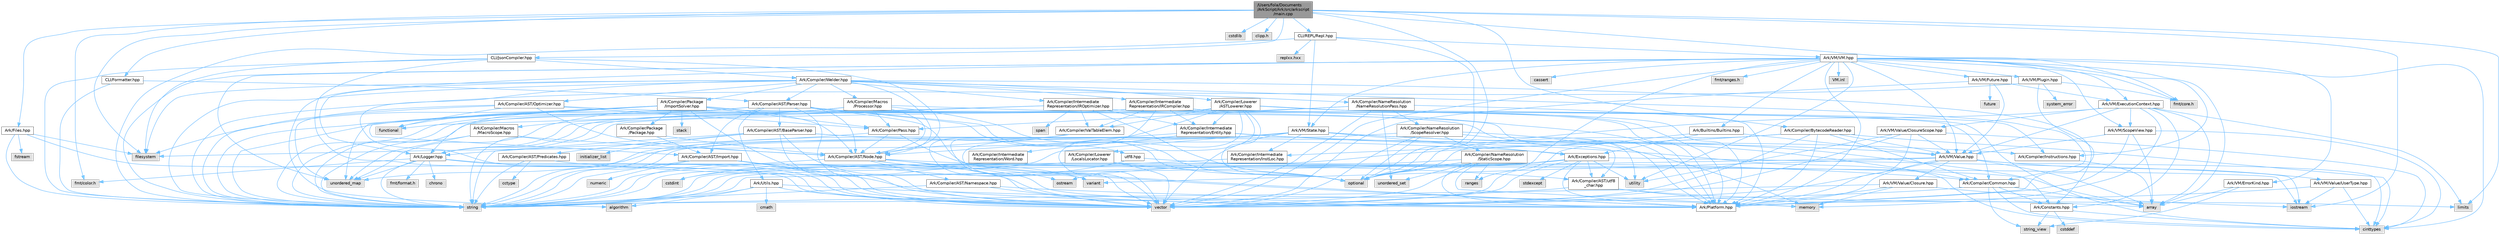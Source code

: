 digraph "/Users/fola/Documents/ArkScript/Ark/src/arkscript/main.cpp"
{
 // INTERACTIVE_SVG=YES
 // LATEX_PDF_SIZE
  bgcolor="transparent";
  edge [fontname=Helvetica,fontsize=10,labelfontname=Helvetica,labelfontsize=10];
  node [fontname=Helvetica,fontsize=10,shape=box,height=0.2,width=0.4];
  Node1 [id="Node000001",label="/Users/fola/Documents\l/ArkScript/Ark/src/arkscript\l/main.cpp",height=0.2,width=0.4,color="gray40", fillcolor="grey60", style="filled", fontcolor="black",tooltip=" "];
  Node1 -> Node2 [id="edge1_Node000001_Node000002",color="steelblue1",style="solid",tooltip=" "];
  Node2 [id="Node000002",label="iostream",height=0.2,width=0.4,color="grey60", fillcolor="#E0E0E0", style="filled",tooltip=" "];
  Node1 -> Node3 [id="edge2_Node000001_Node000003",color="steelblue1",style="solid",tooltip=" "];
  Node3 [id="Node000003",label="optional",height=0.2,width=0.4,color="grey60", fillcolor="#E0E0E0", style="filled",tooltip=" "];
  Node1 -> Node4 [id="edge3_Node000001_Node000004",color="steelblue1",style="solid",tooltip=" "];
  Node4 [id="Node000004",label="filesystem",height=0.2,width=0.4,color="grey60", fillcolor="#E0E0E0", style="filled",tooltip=" "];
  Node1 -> Node5 [id="edge4_Node000001_Node000005",color="steelblue1",style="solid",tooltip=" "];
  Node5 [id="Node000005",label="limits",height=0.2,width=0.4,color="grey60", fillcolor="#E0E0E0", style="filled",tooltip=" "];
  Node1 -> Node6 [id="edge5_Node000001_Node000006",color="steelblue1",style="solid",tooltip=" "];
  Node6 [id="Node000006",label="cstdlib",height=0.2,width=0.4,color="grey60", fillcolor="#E0E0E0", style="filled",tooltip=" "];
  Node1 -> Node7 [id="edge6_Node000001_Node000007",color="steelblue1",style="solid",tooltip=" "];
  Node7 [id="Node000007",label="clipp.h",height=0.2,width=0.4,color="grey60", fillcolor="#E0E0E0", style="filled",tooltip=" "];
  Node1 -> Node8 [id="edge7_Node000001_Node000008",color="steelblue1",style="solid",tooltip=" "];
  Node8 [id="Node000008",label="fmt/core.h",height=0.2,width=0.4,color="grey60", fillcolor="#E0E0E0", style="filled",tooltip=" "];
  Node1 -> Node9 [id="edge8_Node000001_Node000009",color="steelblue1",style="solid",tooltip=" "];
  Node9 [id="Node000009",label="fmt/color.h",height=0.2,width=0.4,color="grey60", fillcolor="#E0E0E0", style="filled",tooltip=" "];
  Node1 -> Node10 [id="edge9_Node000001_Node000010",color="steelblue1",style="solid",tooltip=" "];
  Node10 [id="Node000010",label="Ark/Files.hpp",height=0.2,width=0.4,color="grey40", fillcolor="white", style="filled",URL="$d4/dc0/Files_8hpp.html",tooltip="Lots of utilities about the filesystem."];
  Node10 -> Node11 [id="edge10_Node000010_Node000011",color="steelblue1",style="solid",tooltip=" "];
  Node11 [id="Node000011",label="string",height=0.2,width=0.4,color="grey60", fillcolor="#E0E0E0", style="filled",tooltip=" "];
  Node10 -> Node12 [id="edge11_Node000010_Node000012",color="steelblue1",style="solid",tooltip=" "];
  Node12 [id="Node000012",label="vector",height=0.2,width=0.4,color="grey60", fillcolor="#E0E0E0", style="filled",tooltip=" "];
  Node10 -> Node13 [id="edge12_Node000010_Node000013",color="steelblue1",style="solid",tooltip=" "];
  Node13 [id="Node000013",label="fstream",height=0.2,width=0.4,color="grey60", fillcolor="#E0E0E0", style="filled",tooltip=" "];
  Node10 -> Node4 [id="edge13_Node000010_Node000004",color="steelblue1",style="solid",tooltip=" "];
  Node1 -> Node14 [id="edge14_Node000001_Node000014",color="steelblue1",style="solid",tooltip=" "];
  Node14 [id="Node000014",label="Ark/Compiler/BytecodeReader.hpp",height=0.2,width=0.4,color="grey40", fillcolor="white", style="filled",URL="$d1/d84/BytecodeReader_8hpp.html",tooltip="A bytecode disassembler for ArkScript."];
  Node14 -> Node12 [id="edge15_Node000014_Node000012",color="steelblue1",style="solid",tooltip=" "];
  Node14 -> Node11 [id="edge16_Node000014_Node000011",color="steelblue1",style="solid",tooltip=" "];
  Node14 -> Node15 [id="edge17_Node000014_Node000015",color="steelblue1",style="solid",tooltip=" "];
  Node15 [id="Node000015",label="cinttypes",height=0.2,width=0.4,color="grey60", fillcolor="#E0E0E0", style="filled",tooltip=" "];
  Node14 -> Node3 [id="edge18_Node000014_Node000003",color="steelblue1",style="solid",tooltip=" "];
  Node14 -> Node16 [id="edge19_Node000014_Node000016",color="steelblue1",style="solid",tooltip=" "];
  Node16 [id="Node000016",label="Ark/Platform.hpp",height=0.2,width=0.4,color="grey40", fillcolor="white", style="filled",URL="$d5/d40/Platform_8hpp.html",tooltip="ArkScript configuration macros."];
  Node14 -> Node17 [id="edge20_Node000014_Node000017",color="steelblue1",style="solid",tooltip=" "];
  Node17 [id="Node000017",label="Ark/Compiler/Common.hpp",height=0.2,width=0.4,color="grey40", fillcolor="white", style="filled",URL="$d8/ddd/Common_8hpp.html",tooltip="Common code for the compiler."];
  Node17 -> Node18 [id="edge21_Node000017_Node000018",color="steelblue1",style="solid",tooltip=" "];
  Node18 [id="Node000018",label="array",height=0.2,width=0.4,color="grey60", fillcolor="#E0E0E0", style="filled",tooltip=" "];
  Node17 -> Node19 [id="edge22_Node000017_Node000019",color="steelblue1",style="solid",tooltip=" "];
  Node19 [id="Node000019",label="string_view",height=0.2,width=0.4,color="grey60", fillcolor="#E0E0E0", style="filled",tooltip=" "];
  Node17 -> Node12 [id="edge23_Node000017_Node000012",color="steelblue1",style="solid",tooltip=" "];
  Node17 -> Node15 [id="edge24_Node000017_Node000015",color="steelblue1",style="solid",tooltip=" "];
  Node17 -> Node20 [id="edge25_Node000017_Node000020",color="steelblue1",style="solid",tooltip=" "];
  Node20 [id="Node000020",label="Ark/Constants.hpp",height=0.2,width=0.4,color="grey40", fillcolor="white", style="filled",URL="$d6/de9/Constants_8hpp.html",tooltip="Constants used by ArkScript."];
  Node20 -> Node19 [id="edge26_Node000020_Node000019",color="steelblue1",style="solid",tooltip=" "];
  Node20 -> Node15 [id="edge27_Node000020_Node000015",color="steelblue1",style="solid",tooltip=" "];
  Node20 -> Node21 [id="edge28_Node000020_Node000021",color="steelblue1",style="solid",tooltip=" "];
  Node21 [id="Node000021",label="cstddef",height=0.2,width=0.4,color="grey60", fillcolor="#E0E0E0", style="filled",tooltip=" "];
  Node14 -> Node22 [id="edge29_Node000014_Node000022",color="steelblue1",style="solid",tooltip=" "];
  Node22 [id="Node000022",label="Ark/VM/Value.hpp",height=0.2,width=0.4,color="grey40", fillcolor="white", style="filled",URL="$de/dfd/Value_8hpp.html",tooltip="Default value type handled by the virtual machine."];
  Node22 -> Node12 [id="edge30_Node000022_Node000012",color="steelblue1",style="solid",tooltip=" "];
  Node22 -> Node23 [id="edge31_Node000022_Node000023",color="steelblue1",style="solid",tooltip=" "];
  Node23 [id="Node000023",label="variant",height=0.2,width=0.4,color="grey60", fillcolor="#E0E0E0", style="filled",tooltip=" "];
  Node22 -> Node11 [id="edge32_Node000022_Node000011",color="steelblue1",style="solid",tooltip=" "];
  Node22 -> Node15 [id="edge33_Node000022_Node000015",color="steelblue1",style="solid",tooltip=" "];
  Node22 -> Node18 [id="edge34_Node000022_Node000018",color="steelblue1",style="solid",tooltip=" "];
  Node22 -> Node24 [id="edge35_Node000022_Node000024",color="steelblue1",style="solid",tooltip=" "];
  Node24 [id="Node000024",label="Ark/VM/Value/Closure.hpp",height=0.2,width=0.4,color="grey40", fillcolor="white", style="filled",URL="$dc/dd5/Closure_8hpp.html",tooltip="Subtype of the value type, handling closures."];
  Node24 -> Node25 [id="edge36_Node000024_Node000025",color="steelblue1",style="solid",tooltip=" "];
  Node25 [id="Node000025",label="memory",height=0.2,width=0.4,color="grey60", fillcolor="#E0E0E0", style="filled",tooltip=" "];
  Node24 -> Node2 [id="edge37_Node000024_Node000002",color="steelblue1",style="solid",tooltip=" "];
  Node24 -> Node11 [id="edge38_Node000024_Node000011",color="steelblue1",style="solid",tooltip=" "];
  Node24 -> Node16 [id="edge39_Node000024_Node000016",color="steelblue1",style="solid",tooltip=" "];
  Node22 -> Node26 [id="edge40_Node000022_Node000026",color="steelblue1",style="solid",tooltip=" "];
  Node26 [id="Node000026",label="Ark/VM/Value/UserType.hpp",height=0.2,width=0.4,color="grey40", fillcolor="white", style="filled",URL="$dc/d3d/UserType_8hpp.html",tooltip="Subtype of the value, capable of handling any C++ type."];
  Node26 -> Node2 [id="edge41_Node000026_Node000002",color="steelblue1",style="solid",tooltip=" "];
  Node26 -> Node15 [id="edge42_Node000026_Node000015",color="steelblue1",style="solid",tooltip=" "];
  Node26 -> Node16 [id="edge43_Node000026_Node000016",color="steelblue1",style="solid",tooltip=" "];
  Node22 -> Node16 [id="edge44_Node000022_Node000016",color="steelblue1",style="solid",tooltip=" "];
  Node14 -> Node27 [id="edge45_Node000014_Node000027",color="steelblue1",style="solid",tooltip=" "];
  Node27 [id="Node000027",label="Ark/Compiler/Intermediate\lRepresentation/InstLoc.hpp",height=0.2,width=0.4,color="grey40", fillcolor="white", style="filled",URL="$d5/d3a/InstLoc_8hpp.html",tooltip=" "];
  Node27 -> Node28 [id="edge46_Node000027_Node000028",color="steelblue1",style="solid",tooltip=" "];
  Node28 [id="Node000028",label="cstdint",height=0.2,width=0.4,color="grey60", fillcolor="#E0E0E0", style="filled",tooltip=" "];
  Node1 -> Node29 [id="edge47_Node000001_Node000029",color="steelblue1",style="solid",tooltip=" "];
  Node29 [id="Node000029",label="CLI/JsonCompiler.hpp",height=0.2,width=0.4,color="grey40", fillcolor="white", style="filled",URL="$dc/dfd/JsonCompiler_8hpp.html",tooltip=" "];
  Node29 -> Node12 [id="edge48_Node000029_Node000012",color="steelblue1",style="solid",tooltip=" "];
  Node29 -> Node11 [id="edge49_Node000029_Node000011",color="steelblue1",style="solid",tooltip=" "];
  Node29 -> Node4 [id="edge50_Node000029_Node000004",color="steelblue1",style="solid",tooltip=" "];
  Node29 -> Node30 [id="edge51_Node000029_Node000030",color="steelblue1",style="solid",tooltip=" "];
  Node30 [id="Node000030",label="Ark/Compiler/AST/Node.hpp",height=0.2,width=0.4,color="grey40", fillcolor="white", style="filled",URL="$d7/dc6/Node_8hpp.html",tooltip="AST node used by the parser, optimizer and compiler."];
  Node30 -> Node23 [id="edge52_Node000030_Node000023",color="steelblue1",style="solid",tooltip=" "];
  Node30 -> Node31 [id="edge53_Node000030_Node000031",color="steelblue1",style="solid",tooltip=" "];
  Node31 [id="Node000031",label="ostream",height=0.2,width=0.4,color="grey60", fillcolor="#E0E0E0", style="filled",tooltip=" "];
  Node30 -> Node11 [id="edge54_Node000030_Node000011",color="steelblue1",style="solid",tooltip=" "];
  Node30 -> Node12 [id="edge55_Node000030_Node000012",color="steelblue1",style="solid",tooltip=" "];
  Node30 -> Node32 [id="edge56_Node000030_Node000032",color="steelblue1",style="solid",tooltip=" "];
  Node32 [id="Node000032",label="Ark/Compiler/AST/Namespace.hpp",height=0.2,width=0.4,color="grey40", fillcolor="white", style="filled",URL="$da/d33/Namespace_8hpp.html",tooltip=" "];
  Node32 -> Node11 [id="edge57_Node000032_Node000011",color="steelblue1",style="solid",tooltip=" "];
  Node32 -> Node12 [id="edge58_Node000032_Node000012",color="steelblue1",style="solid",tooltip=" "];
  Node32 -> Node25 [id="edge59_Node000032_Node000025",color="steelblue1",style="solid",tooltip=" "];
  Node30 -> Node17 [id="edge60_Node000030_Node000017",color="steelblue1",style="solid",tooltip=" "];
  Node30 -> Node16 [id="edge61_Node000030_Node000016",color="steelblue1",style="solid",tooltip=" "];
  Node29 -> Node33 [id="edge62_Node000029_Node000033",color="steelblue1",style="solid",tooltip=" "];
  Node33 [id="Node000033",label="Ark/Compiler/Welder.hpp",height=0.2,width=0.4,color="grey40", fillcolor="white", style="filled",URL="$de/d8e/Welder_8hpp.html",tooltip="In charge of welding everything needed to compile code."];
  Node33 -> Node11 [id="edge63_Node000033_Node000011",color="steelblue1",style="solid",tooltip=" "];
  Node33 -> Node12 [id="edge64_Node000033_Node000012",color="steelblue1",style="solid",tooltip=" "];
  Node33 -> Node4 [id="edge65_Node000033_Node000004",color="steelblue1",style="solid",tooltip=" "];
  Node33 -> Node17 [id="edge66_Node000033_Node000017",color="steelblue1",style="solid",tooltip=" "];
  Node33 -> Node30 [id="edge67_Node000033_Node000030",color="steelblue1",style="solid",tooltip=" "];
  Node33 -> Node34 [id="edge68_Node000033_Node000034",color="steelblue1",style="solid",tooltip=" "];
  Node34 [id="Node000034",label="Ark/Compiler/AST/Parser.hpp",height=0.2,width=0.4,color="grey40", fillcolor="white", style="filled",URL="$d7/ddd/Parser_8hpp.html",tooltip="Parse ArkScript code, but do not handle any import declarations."];
  Node34 -> Node35 [id="edge69_Node000034_Node000035",color="steelblue1",style="solid",tooltip=" "];
  Node35 [id="Node000035",label="Ark/Compiler/AST/BaseParser.hpp",height=0.2,width=0.4,color="grey40", fillcolor="white", style="filled",URL="$d3/d70/BaseParser_8hpp.html",tooltip=" "];
  Node35 -> Node11 [id="edge70_Node000035_Node000011",color="steelblue1",style="solid",tooltip=" "];
  Node35 -> Node12 [id="edge71_Node000035_Node000012",color="steelblue1",style="solid",tooltip=" "];
  Node35 -> Node36 [id="edge72_Node000035_Node000036",color="steelblue1",style="solid",tooltip=" "];
  Node36 [id="Node000036",label="initializer_list",height=0.2,width=0.4,color="grey60", fillcolor="#E0E0E0", style="filled",tooltip=" "];
  Node35 -> Node16 [id="edge73_Node000035_Node000016",color="steelblue1",style="solid",tooltip=" "];
  Node35 -> Node37 [id="edge74_Node000035_Node000037",color="steelblue1",style="solid",tooltip=" "];
  Node37 [id="Node000037",label="Ark/Exceptions.hpp",height=0.2,width=0.4,color="grey40", fillcolor="white", style="filled",URL="$d2/de9/Exceptions_8hpp.html",tooltip="ArkScript homemade exceptions."];
  Node37 -> Node11 [id="edge75_Node000037_Node000011",color="steelblue1",style="solid",tooltip=" "];
  Node37 -> Node38 [id="edge76_Node000037_Node000038",color="steelblue1",style="solid",tooltip=" "];
  Node38 [id="Node000038",label="utility",height=0.2,width=0.4,color="grey60", fillcolor="#E0E0E0", style="filled",tooltip=" "];
  Node37 -> Node12 [id="edge77_Node000037_Node000012",color="steelblue1",style="solid",tooltip=" "];
  Node37 -> Node39 [id="edge78_Node000037_Node000039",color="steelblue1",style="solid",tooltip=" "];
  Node39 [id="Node000039",label="stdexcept",height=0.2,width=0.4,color="grey60", fillcolor="#E0E0E0", style="filled",tooltip=" "];
  Node37 -> Node3 [id="edge79_Node000037_Node000003",color="steelblue1",style="solid",tooltip=" "];
  Node37 -> Node31 [id="edge80_Node000037_Node000031",color="steelblue1",style="solid",tooltip=" "];
  Node37 -> Node2 [id="edge81_Node000037_Node000002",color="steelblue1",style="solid",tooltip=" "];
  Node37 -> Node40 [id="edge82_Node000037_Node000040",color="steelblue1",style="solid",tooltip=" "];
  Node40 [id="Node000040",label="Ark/Compiler/AST/utf8\l_char.hpp",height=0.2,width=0.4,color="grey40", fillcolor="white", style="filled",URL="$db/d4e/utf8__char_8hpp.html",tooltip=" "];
  Node40 -> Node18 [id="edge83_Node000040_Node000018",color="steelblue1",style="solid",tooltip=" "];
  Node40 -> Node11 [id="edge84_Node000040_Node000011",color="steelblue1",style="solid",tooltip=" "];
  Node40 -> Node5 [id="edge85_Node000040_Node000005",color="steelblue1",style="solid",tooltip=" "];
  Node37 -> Node16 [id="edge86_Node000037_Node000016",color="steelblue1",style="solid",tooltip=" "];
  Node35 -> Node41 [id="edge87_Node000035_Node000041",color="steelblue1",style="solid",tooltip=" "];
  Node41 [id="Node000041",label="Ark/Compiler/AST/Predicates.hpp",height=0.2,width=0.4,color="grey40", fillcolor="white", style="filled",URL="$dc/d59/Predicates_8hpp.html",tooltip=" "];
  Node41 -> Node11 [id="edge88_Node000041_Node000011",color="steelblue1",style="solid",tooltip=" "];
  Node41 -> Node42 [id="edge89_Node000041_Node000042",color="steelblue1",style="solid",tooltip=" "];
  Node42 [id="Node000042",label="cctype",height=0.2,width=0.4,color="grey60", fillcolor="#E0E0E0", style="filled",tooltip=" "];
  Node41 -> Node40 [id="edge90_Node000041_Node000040",color="steelblue1",style="solid",tooltip=" "];
  Node35 -> Node40 [id="edge91_Node000035_Node000040",color="steelblue1",style="solid",tooltip=" "];
  Node34 -> Node30 [id="edge92_Node000034_Node000030",color="steelblue1",style="solid",tooltip=" "];
  Node34 -> Node43 [id="edge93_Node000034_Node000043",color="steelblue1",style="solid",tooltip=" "];
  Node43 [id="Node000043",label="Ark/Compiler/AST/Import.hpp",height=0.2,width=0.4,color="grey40", fillcolor="white", style="filled",URL="$d4/d32/Import_8hpp.html",tooltip=" "];
  Node43 -> Node12 [id="edge94_Node000043_Node000012",color="steelblue1",style="solid",tooltip=" "];
  Node43 -> Node11 [id="edge95_Node000043_Node000011",color="steelblue1",style="solid",tooltip=" "];
  Node43 -> Node44 [id="edge96_Node000043_Node000044",color="steelblue1",style="solid",tooltip=" "];
  Node44 [id="Node000044",label="numeric",height=0.2,width=0.4,color="grey60", fillcolor="#E0E0E0", style="filled",tooltip=" "];
  Node43 -> Node16 [id="edge97_Node000043_Node000016",color="steelblue1",style="solid",tooltip=" "];
  Node34 -> Node45 [id="edge98_Node000034_Node000045",color="steelblue1",style="solid",tooltip=" "];
  Node45 [id="Node000045",label="Ark/Logger.hpp",height=0.2,width=0.4,color="grey40", fillcolor="white", style="filled",URL="$d9/d11/Logger_8hpp.html",tooltip="Internal logger."];
  Node45 -> Node2 [id="edge99_Node000045_Node000002",color="steelblue1",style="solid",tooltip=" "];
  Node45 -> Node46 [id="edge100_Node000045_Node000046",color="steelblue1",style="solid",tooltip=" "];
  Node46 [id="Node000046",label="fmt/format.h",height=0.2,width=0.4,color="grey60", fillcolor="#E0E0E0", style="filled",tooltip=" "];
  Node45 -> Node11 [id="edge101_Node000045_Node000011",color="steelblue1",style="solid",tooltip=" "];
  Node45 -> Node47 [id="edge102_Node000045_Node000047",color="steelblue1",style="solid",tooltip=" "];
  Node47 [id="Node000047",label="chrono",height=0.2,width=0.4,color="grey60", fillcolor="#E0E0E0", style="filled",tooltip=" "];
  Node45 -> Node12 [id="edge103_Node000045_Node000012",color="steelblue1",style="solid",tooltip=" "];
  Node45 -> Node48 [id="edge104_Node000045_Node000048",color="steelblue1",style="solid",tooltip=" "];
  Node48 [id="Node000048",label="unordered_map",height=0.2,width=0.4,color="grey60", fillcolor="#E0E0E0", style="filled",tooltip=" "];
  Node45 -> Node9 [id="edge105_Node000045_Node000009",color="steelblue1",style="solid",tooltip=" "];
  Node34 -> Node49 [id="edge106_Node000034_Node000049",color="steelblue1",style="solid",tooltip=" "];
  Node49 [id="Node000049",label="Ark/Utils.hpp",height=0.2,width=0.4,color="grey40", fillcolor="white", style="filled",URL="$d4/dcb/Ark_2Utils_8hpp.html",tooltip="Lots of utilities about string, filesystem and more."];
  Node49 -> Node16 [id="edge107_Node000049_Node000016",color="steelblue1",style="solid",tooltip=" "];
  Node49 -> Node50 [id="edge108_Node000049_Node000050",color="steelblue1",style="solid",tooltip=" "];
  Node50 [id="Node000050",label="algorithm",height=0.2,width=0.4,color="grey60", fillcolor="#E0E0E0", style="filled",tooltip=" "];
  Node49 -> Node11 [id="edge109_Node000049_Node000011",color="steelblue1",style="solid",tooltip=" "];
  Node49 -> Node12 [id="edge110_Node000049_Node000012",color="steelblue1",style="solid",tooltip=" "];
  Node49 -> Node51 [id="edge111_Node000049_Node000051",color="steelblue1",style="solid",tooltip=" "];
  Node51 [id="Node000051",label="cmath",height=0.2,width=0.4,color="grey60", fillcolor="#E0E0E0", style="filled",tooltip=" "];
  Node34 -> Node16 [id="edge112_Node000034_Node000016",color="steelblue1",style="solid",tooltip=" "];
  Node34 -> Node11 [id="edge113_Node000034_Node000011",color="steelblue1",style="solid",tooltip=" "];
  Node34 -> Node12 [id="edge114_Node000034_Node000012",color="steelblue1",style="solid",tooltip=" "];
  Node34 -> Node3 [id="edge115_Node000034_Node000003",color="steelblue1",style="solid",tooltip=" "];
  Node34 -> Node52 [id="edge116_Node000034_Node000052",color="steelblue1",style="solid",tooltip=" "];
  Node52 [id="Node000052",label="functional",height=0.2,width=0.4,color="grey60", fillcolor="#E0E0E0", style="filled",tooltip=" "];
  Node34 -> Node53 [id="edge117_Node000034_Node000053",color="steelblue1",style="solid",tooltip=" "];
  Node53 [id="Node000053",label="utf8.hpp",height=0.2,width=0.4,color="grey40", fillcolor="white", style="filled",URL="$d1/d85/utf8_8hpp.html",tooltip=" "];
  Node53 -> Node18 [id="edge118_Node000053_Node000018",color="steelblue1",style="solid",tooltip=" "];
  Node53 -> Node28 [id="edge119_Node000053_Node000028",color="steelblue1",style="solid",tooltip=" "];
  Node33 -> Node54 [id="edge120_Node000033_Node000054",color="steelblue1",style="solid",tooltip=" "];
  Node54 [id="Node000054",label="Ark/Compiler/Lowerer\l/ASTLowerer.hpp",height=0.2,width=0.4,color="grey40", fillcolor="white", style="filled",URL="$db/d08/ASTLowerer_8hpp.html",tooltip=" "];
  Node54 -> Node12 [id="edge121_Node000054_Node000012",color="steelblue1",style="solid",tooltip=" "];
  Node54 -> Node11 [id="edge122_Node000054_Node000011",color="steelblue1",style="solid",tooltip=" "];
  Node54 -> Node15 [id="edge123_Node000054_Node000015",color="steelblue1",style="solid",tooltip=" "];
  Node54 -> Node3 [id="edge124_Node000054_Node000003",color="steelblue1",style="solid",tooltip=" "];
  Node54 -> Node16 [id="edge125_Node000054_Node000016",color="steelblue1",style="solid",tooltip=" "];
  Node54 -> Node45 [id="edge126_Node000054_Node000045",color="steelblue1",style="solid",tooltip=" "];
  Node54 -> Node55 [id="edge127_Node000054_Node000055",color="steelblue1",style="solid",tooltip=" "];
  Node55 [id="Node000055",label="Ark/Compiler/Instructions.hpp",height=0.2,width=0.4,color="grey40", fillcolor="white", style="filled",URL="$d8/daa/Instructions_8hpp.html",tooltip="The different instructions used by the compiler and virtual machine."];
  Node55 -> Node18 [id="edge128_Node000055_Node000018",color="steelblue1",style="solid",tooltip=" "];
  Node54 -> Node56 [id="edge129_Node000054_Node000056",color="steelblue1",style="solid",tooltip=" "];
  Node56 [id="Node000056",label="Ark/Compiler/Intermediate\lRepresentation/Entity.hpp",height=0.2,width=0.4,color="grey40", fillcolor="white", style="filled",URL="$de/da6/Entity_8hpp.html",tooltip="An entity in the IR is a bundle of information."];
  Node56 -> Node15 [id="edge130_Node000056_Node000015",color="steelblue1",style="solid",tooltip=" "];
  Node56 -> Node12 [id="edge131_Node000056_Node000012",color="steelblue1",style="solid",tooltip=" "];
  Node56 -> Node11 [id="edge132_Node000056_Node000011",color="steelblue1",style="solid",tooltip=" "];
  Node56 -> Node57 [id="edge133_Node000056_Node000057",color="steelblue1",style="solid",tooltip=" "];
  Node57 [id="Node000057",label="Ark/Compiler/Intermediate\lRepresentation/Word.hpp",height=0.2,width=0.4,color="grey40", fillcolor="white", style="filled",URL="$db/d53/Word_8hpp.html",tooltip="Describe an instruction and its immediate argument."];
  Node56 -> Node55 [id="edge134_Node000056_Node000055",color="steelblue1",style="solid",tooltip=" "];
  Node54 -> Node30 [id="edge135_Node000054_Node000030",color="steelblue1",style="solid",tooltip=" "];
  Node54 -> Node58 [id="edge136_Node000054_Node000058",color="steelblue1",style="solid",tooltip=" "];
  Node58 [id="Node000058",label="Ark/Compiler/ValTableElem.hpp",height=0.2,width=0.4,color="grey40", fillcolor="white", style="filled",URL="$dd/de7/ValTableElem_8hpp.html",tooltip="The basic value type handled by the compiler."];
  Node58 -> Node23 [id="edge137_Node000058_Node000023",color="steelblue1",style="solid",tooltip=" "];
  Node58 -> Node11 [id="edge138_Node000058_Node000011",color="steelblue1",style="solid",tooltip=" "];
  Node58 -> Node30 [id="edge139_Node000058_Node000030",color="steelblue1",style="solid",tooltip=" "];
  Node54 -> Node59 [id="edge140_Node000054_Node000059",color="steelblue1",style="solid",tooltip=" "];
  Node59 [id="Node000059",label="Ark/Compiler/Lowerer\l/LocalsLocator.hpp",height=0.2,width=0.4,color="grey40", fillcolor="white", style="filled",URL="$df/dd6/LocalsLocator_8hpp.html",tooltip="Track locals at compile."];
  Node59 -> Node12 [id="edge141_Node000059_Node000012",color="steelblue1",style="solid",tooltip=" "];
  Node59 -> Node11 [id="edge142_Node000059_Node000011",color="steelblue1",style="solid",tooltip=" "];
  Node59 -> Node3 [id="edge143_Node000059_Node000003",color="steelblue1",style="solid",tooltip=" "];
  Node33 -> Node60 [id="edge144_Node000033_Node000060",color="steelblue1",style="solid",tooltip=" "];
  Node60 [id="Node000060",label="Ark/Compiler/Intermediate\lRepresentation/IROptimizer.hpp",height=0.2,width=0.4,color="grey40", fillcolor="white", style="filled",URL="$d0/de2/IROptimizer_8hpp.html",tooltip="Optimize IR based on IR entity grouped by 2 (or more)"];
  Node60 -> Node16 [id="edge145_Node000060_Node000016",color="steelblue1",style="solid",tooltip=" "];
  Node60 -> Node45 [id="edge146_Node000060_Node000045",color="steelblue1",style="solid",tooltip=" "];
  Node60 -> Node58 [id="edge147_Node000060_Node000058",color="steelblue1",style="solid",tooltip=" "];
  Node60 -> Node56 [id="edge148_Node000060_Node000056",color="steelblue1",style="solid",tooltip=" "];
  Node60 -> Node61 [id="edge149_Node000060_Node000061",color="steelblue1",style="solid",tooltip=" "];
  Node61 [id="Node000061",label="span",height=0.2,width=0.4,color="grey60", fillcolor="#E0E0E0", style="filled",tooltip=" "];
  Node60 -> Node3 [id="edge150_Node000060_Node000003",color="steelblue1",style="solid",tooltip=" "];
  Node60 -> Node52 [id="edge151_Node000060_Node000052",color="steelblue1",style="solid",tooltip=" "];
  Node33 -> Node62 [id="edge152_Node000033_Node000062",color="steelblue1",style="solid",tooltip=" "];
  Node62 [id="Node000062",label="Ark/Compiler/Intermediate\lRepresentation/IRCompiler.hpp",height=0.2,width=0.4,color="grey40", fillcolor="white", style="filled",URL="$df/d86/IRCompiler_8hpp.html",tooltip="Compile the intermediate representation to bytecode."];
  Node62 -> Node12 [id="edge153_Node000062_Node000012",color="steelblue1",style="solid",tooltip=" "];
  Node62 -> Node11 [id="edge154_Node000062_Node000011",color="steelblue1",style="solid",tooltip=" "];
  Node62 -> Node16 [id="edge155_Node000062_Node000016",color="steelblue1",style="solid",tooltip=" "];
  Node62 -> Node45 [id="edge156_Node000062_Node000045",color="steelblue1",style="solid",tooltip=" "];
  Node62 -> Node17 [id="edge157_Node000062_Node000017",color="steelblue1",style="solid",tooltip=" "];
  Node62 -> Node58 [id="edge158_Node000062_Node000058",color="steelblue1",style="solid",tooltip=" "];
  Node62 -> Node56 [id="edge159_Node000062_Node000056",color="steelblue1",style="solid",tooltip=" "];
  Node33 -> Node20 [id="edge160_Node000033_Node000020",color="steelblue1",style="solid",tooltip=" "];
  Node33 -> Node45 [id="edge161_Node000033_Node000045",color="steelblue1",style="solid",tooltip=" "];
  Node33 -> Node63 [id="edge162_Node000033_Node000063",color="steelblue1",style="solid",tooltip=" "];
  Node63 [id="Node000063",label="Ark/Compiler/Package\l/ImportSolver.hpp",height=0.2,width=0.4,color="grey40", fillcolor="white", style="filled",URL="$d1/db0/ImportSolver_8hpp.html",tooltip="Handle imports, resolve them with modules and everything."];
  Node63 -> Node64 [id="edge163_Node000063_Node000064",color="steelblue1",style="solid",tooltip=" "];
  Node64 [id="Node000064",label="stack",height=0.2,width=0.4,color="grey60", fillcolor="#E0E0E0", style="filled",tooltip=" "];
  Node63 -> Node12 [id="edge164_Node000063_Node000012",color="steelblue1",style="solid",tooltip=" "];
  Node63 -> Node11 [id="edge165_Node000063_Node000011",color="steelblue1",style="solid",tooltip=" "];
  Node63 -> Node4 [id="edge166_Node000063_Node000004",color="steelblue1",style="solid",tooltip=" "];
  Node63 -> Node48 [id="edge167_Node000063_Node000048",color="steelblue1",style="solid",tooltip=" "];
  Node63 -> Node16 [id="edge168_Node000063_Node000016",color="steelblue1",style="solid",tooltip=" "];
  Node63 -> Node65 [id="edge169_Node000063_Node000065",color="steelblue1",style="solid",tooltip=" "];
  Node65 [id="Node000065",label="Ark/Compiler/Pass.hpp",height=0.2,width=0.4,color="grey40", fillcolor="white", style="filled",URL="$df/d5f/Pass_8hpp.html",tooltip="Interface for a compiler pass (take in an AST, output an AST)"];
  Node65 -> Node16 [id="edge170_Node000065_Node000016",color="steelblue1",style="solid",tooltip=" "];
  Node65 -> Node30 [id="edge171_Node000065_Node000030",color="steelblue1",style="solid",tooltip=" "];
  Node65 -> Node45 [id="edge172_Node000065_Node000045",color="steelblue1",style="solid",tooltip=" "];
  Node63 -> Node30 [id="edge173_Node000063_Node000030",color="steelblue1",style="solid",tooltip=" "];
  Node63 -> Node43 [id="edge174_Node000063_Node000043",color="steelblue1",style="solid",tooltip=" "];
  Node63 -> Node66 [id="edge175_Node000063_Node000066",color="steelblue1",style="solid",tooltip=" "];
  Node66 [id="Node000066",label="Ark/Compiler/Package\l/Package.hpp",height=0.2,width=0.4,color="grey40", fillcolor="white", style="filled",URL="$d8/d80/Package_8hpp.html",tooltip=" "];
  Node66 -> Node30 [id="edge176_Node000066_Node000030",color="steelblue1",style="solid",tooltip=" "];
  Node66 -> Node43 [id="edge177_Node000066_Node000043",color="steelblue1",style="solid",tooltip=" "];
  Node33 -> Node67 [id="edge178_Node000033_Node000067",color="steelblue1",style="solid",tooltip=" "];
  Node67 [id="Node000067",label="Ark/Compiler/Macros\l/Processor.hpp",height=0.2,width=0.4,color="grey40", fillcolor="white", style="filled",URL="$de/db1/Processor_8hpp.html",tooltip="Handles the macros and their expansion in ArkScript source code."];
  Node67 -> Node16 [id="edge179_Node000067_Node000016",color="steelblue1",style="solid",tooltip=" "];
  Node67 -> Node30 [id="edge180_Node000067_Node000030",color="steelblue1",style="solid",tooltip=" "];
  Node67 -> Node68 [id="edge181_Node000067_Node000068",color="steelblue1",style="solid",tooltip=" "];
  Node68 [id="Node000068",label="Ark/Compiler/Macros\l/MacroScope.hpp",height=0.2,width=0.4,color="grey40", fillcolor="white", style="filled",URL="$d7/dfb/MacroScope_8hpp.html",tooltip="Defines tools to handle macro definitions."];
  Node68 -> Node30 [id="edge182_Node000068_Node000030",color="steelblue1",style="solid",tooltip=" "];
  Node68 -> Node48 [id="edge183_Node000068_Node000048",color="steelblue1",style="solid",tooltip=" "];
  Node68 -> Node11 [id="edge184_Node000068_Node000011",color="steelblue1",style="solid",tooltip=" "];
  Node67 -> Node65 [id="edge185_Node000067_Node000065",color="steelblue1",style="solid",tooltip=" "];
  Node67 -> Node48 [id="edge186_Node000067_Node000048",color="steelblue1",style="solid",tooltip=" "];
  Node67 -> Node3 [id="edge187_Node000067_Node000003",color="steelblue1",style="solid",tooltip=" "];
  Node67 -> Node11 [id="edge188_Node000067_Node000011",color="steelblue1",style="solid",tooltip=" "];
  Node33 -> Node69 [id="edge189_Node000033_Node000069",color="steelblue1",style="solid",tooltip=" "];
  Node69 [id="Node000069",label="Ark/Compiler/AST/Optimizer.hpp",height=0.2,width=0.4,color="grey40", fillcolor="white", style="filled",URL="$db/d93/Optimizer_8hpp.html",tooltip="Optimizes a given ArkScript AST."];
  Node69 -> Node52 [id="edge190_Node000069_Node000052",color="steelblue1",style="solid",tooltip=" "];
  Node69 -> Node48 [id="edge191_Node000069_Node000048",color="steelblue1",style="solid",tooltip=" "];
  Node69 -> Node11 [id="edge192_Node000069_Node000011",color="steelblue1",style="solid",tooltip=" "];
  Node69 -> Node16 [id="edge193_Node000069_Node000016",color="steelblue1",style="solid",tooltip=" "];
  Node69 -> Node65 [id="edge194_Node000069_Node000065",color="steelblue1",style="solid",tooltip=" "];
  Node69 -> Node30 [id="edge195_Node000069_Node000030",color="steelblue1",style="solid",tooltip=" "];
  Node33 -> Node70 [id="edge196_Node000033_Node000070",color="steelblue1",style="solid",tooltip=" "];
  Node70 [id="Node000070",label="Ark/Compiler/NameResolution\l/NameResolutionPass.hpp",height=0.2,width=0.4,color="grey40", fillcolor="white", style="filled",URL="$d4/de8/NameResolutionPass_8hpp.html",tooltip="Resolves names and fully qualify them in the AST (prefixing them with the package they are from)"];
  Node70 -> Node12 [id="edge197_Node000070_Node000012",color="steelblue1",style="solid",tooltip=" "];
  Node70 -> Node11 [id="edge198_Node000070_Node000011",color="steelblue1",style="solid",tooltip=" "];
  Node70 -> Node71 [id="edge199_Node000070_Node000071",color="steelblue1",style="solid",tooltip=" "];
  Node71 [id="Node000071",label="unordered_set",height=0.2,width=0.4,color="grey60", fillcolor="#E0E0E0", style="filled",tooltip=" "];
  Node70 -> Node16 [id="edge200_Node000070_Node000016",color="steelblue1",style="solid",tooltip=" "];
  Node70 -> Node65 [id="edge201_Node000070_Node000065",color="steelblue1",style="solid",tooltip=" "];
  Node70 -> Node72 [id="edge202_Node000070_Node000072",color="steelblue1",style="solid",tooltip=" "];
  Node72 [id="Node000072",label="Ark/Compiler/NameResolution\l/ScopeResolver.hpp",height=0.2,width=0.4,color="grey40", fillcolor="white", style="filled",URL="$db/d5b/ScopeResolver_8hpp.html",tooltip="Handle scope resolution at compile time."];
  Node72 -> Node11 [id="edge203_Node000072_Node000011",color="steelblue1",style="solid",tooltip=" "];
  Node72 -> Node3 [id="edge204_Node000072_Node000003",color="steelblue1",style="solid",tooltip=" "];
  Node72 -> Node25 [id="edge205_Node000072_Node000025",color="steelblue1",style="solid",tooltip=" "];
  Node72 -> Node12 [id="edge206_Node000072_Node000012",color="steelblue1",style="solid",tooltip=" "];
  Node72 -> Node38 [id="edge207_Node000072_Node000038",color="steelblue1",style="solid",tooltip=" "];
  Node72 -> Node73 [id="edge208_Node000072_Node000073",color="steelblue1",style="solid",tooltip=" "];
  Node73 [id="Node000073",label="Ark/Compiler/NameResolution\l/StaticScope.hpp",height=0.2,width=0.4,color="grey40", fillcolor="white", style="filled",URL="$df/db8/StaticScope_8hpp.html",tooltip="Static scopes (for functions, loops) and namespace scopes (for packages) definitions,..."];
  Node73 -> Node11 [id="edge209_Node000073_Node000011",color="steelblue1",style="solid",tooltip=" "];
  Node73 -> Node3 [id="edge210_Node000073_Node000003",color="steelblue1",style="solid",tooltip=" "];
  Node73 -> Node25 [id="edge211_Node000073_Node000025",color="steelblue1",style="solid",tooltip=" "];
  Node73 -> Node12 [id="edge212_Node000073_Node000012",color="steelblue1",style="solid",tooltip=" "];
  Node73 -> Node74 [id="edge213_Node000073_Node000074",color="steelblue1",style="solid",tooltip=" "];
  Node74 [id="Node000074",label="ranges",height=0.2,width=0.4,color="grey60", fillcolor="#E0E0E0", style="filled",tooltip=" "];
  Node73 -> Node71 [id="edge214_Node000073_Node000071",color="steelblue1",style="solid",tooltip=" "];
  Node73 -> Node16 [id="edge215_Node000073_Node000016",color="steelblue1",style="solid",tooltip=" "];
  Node1 -> Node75 [id="edge216_Node000001_Node000075",color="steelblue1",style="solid",tooltip=" "];
  Node75 [id="Node000075",label="CLI/REPL/Repl.hpp",height=0.2,width=0.4,color="grey40", fillcolor="white", style="filled",URL="$d5/da5/Repl_8hpp.html",tooltip="ArkScript REPL - Read Eval Print Loop."];
  Node75 -> Node11 [id="edge217_Node000075_Node000011",color="steelblue1",style="solid",tooltip=" "];
  Node75 -> Node3 [id="edge218_Node000075_Node000003",color="steelblue1",style="solid",tooltip=" "];
  Node75 -> Node76 [id="edge219_Node000075_Node000076",color="steelblue1",style="solid",tooltip=" "];
  Node76 [id="Node000076",label="Ark/VM/VM.hpp",height=0.2,width=0.4,color="grey40", fillcolor="white", style="filled",URL="$d1/d91/VM_8hpp.html",tooltip="The ArkScript virtual machine."];
  Node76 -> Node18 [id="edge220_Node000076_Node000018",color="steelblue1",style="solid",tooltip=" "];
  Node76 -> Node12 [id="edge221_Node000076_Node000012",color="steelblue1",style="solid",tooltip=" "];
  Node76 -> Node11 [id="edge222_Node000076_Node000011",color="steelblue1",style="solid",tooltip=" "];
  Node76 -> Node74 [id="edge223_Node000076_Node000074",color="steelblue1",style="solid",tooltip=" "];
  Node76 -> Node77 [id="edge224_Node000076_Node000077",color="steelblue1",style="solid",tooltip=" "];
  Node77 [id="Node000077",label="cassert",height=0.2,width=0.4,color="grey60", fillcolor="#E0E0E0", style="filled",tooltip=" "];
  Node76 -> Node38 [id="edge225_Node000076_Node000038",color="steelblue1",style="solid",tooltip=" "];
  Node76 -> Node15 [id="edge226_Node000076_Node000015",color="steelblue1",style="solid",tooltip=" "];
  Node76 -> Node48 [id="edge227_Node000076_Node000048",color="steelblue1",style="solid",tooltip=" "];
  Node76 -> Node50 [id="edge228_Node000076_Node000050",color="steelblue1",style="solid",tooltip=" "];
  Node76 -> Node8 [id="edge229_Node000076_Node000008",color="steelblue1",style="solid",tooltip=" "];
  Node76 -> Node78 [id="edge230_Node000076_Node000078",color="steelblue1",style="solid",tooltip=" "];
  Node78 [id="Node000078",label="fmt/ranges.h",height=0.2,width=0.4,color="grey60", fillcolor="#E0E0E0", style="filled",tooltip=" "];
  Node76 -> Node55 [id="edge231_Node000076_Node000055",color="steelblue1",style="solid",tooltip=" "];
  Node76 -> Node22 [id="edge232_Node000076_Node000022",color="steelblue1",style="solid",tooltip=" "];
  Node76 -> Node79 [id="edge233_Node000076_Node000079",color="steelblue1",style="solid",tooltip=" "];
  Node79 [id="Node000079",label="Ark/VM/State.hpp",height=0.2,width=0.4,color="grey40", fillcolor="white", style="filled",URL="$d0/db5/State_8hpp.html",tooltip="State used by the virtual machine: it loads the bytecode, can compile it if needed,..."];
  Node79 -> Node11 [id="edge234_Node000079_Node000011",color="steelblue1",style="solid",tooltip=" "];
  Node79 -> Node12 [id="edge235_Node000079_Node000012",color="steelblue1",style="solid",tooltip=" "];
  Node79 -> Node48 [id="edge236_Node000079_Node000048",color="steelblue1",style="solid",tooltip=" "];
  Node79 -> Node4 [id="edge237_Node000079_Node000004",color="steelblue1",style="solid",tooltip=" "];
  Node79 -> Node20 [id="edge238_Node000079_Node000020",color="steelblue1",style="solid",tooltip=" "];
  Node79 -> Node22 [id="edge239_Node000079_Node000022",color="steelblue1",style="solid",tooltip=" "];
  Node79 -> Node17 [id="edge240_Node000079_Node000017",color="steelblue1",style="solid",tooltip=" "];
  Node79 -> Node37 [id="edge241_Node000079_Node000037",color="steelblue1",style="solid",tooltip=" "];
  Node79 -> Node27 [id="edge242_Node000079_Node000027",color="steelblue1",style="solid",tooltip=" "];
  Node76 -> Node80 [id="edge243_Node000076_Node000080",color="steelblue1",style="solid",tooltip=" "];
  Node80 [id="Node000080",label="Ark/VM/ScopeView.hpp",height=0.2,width=0.4,color="grey40", fillcolor="white", style="filled",URL="$d8/d45/ScopeView_8hpp.html",tooltip=" "];
  Node80 -> Node18 [id="edge244_Node000080_Node000018",color="steelblue1",style="solid",tooltip=" "];
  Node80 -> Node15 [id="edge245_Node000080_Node000015",color="steelblue1",style="solid",tooltip=" "];
  Node80 -> Node16 [id="edge246_Node000080_Node000016",color="steelblue1",style="solid",tooltip=" "];
  Node80 -> Node22 [id="edge247_Node000080_Node000022",color="steelblue1",style="solid",tooltip=" "];
  Node76 -> Node81 [id="edge248_Node000076_Node000081",color="steelblue1",style="solid",tooltip=" "];
  Node81 [id="Node000081",label="Ark/VM/ErrorKind.hpp",height=0.2,width=0.4,color="grey40", fillcolor="white", style="filled",URL="$de/df9/ErrorKind_8hpp.html",tooltip=" "];
  Node81 -> Node18 [id="edge249_Node000081_Node000018",color="steelblue1",style="solid",tooltip=" "];
  Node81 -> Node19 [id="edge250_Node000081_Node000019",color="steelblue1",style="solid",tooltip=" "];
  Node76 -> Node82 [id="edge251_Node000076_Node000082",color="steelblue1",style="solid",tooltip=" "];
  Node82 [id="Node000082",label="Ark/VM/ExecutionContext.hpp",height=0.2,width=0.4,color="grey40", fillcolor="white", style="filled",URL="$db/df6/ExecutionContext_8hpp.html",tooltip="Keeping track of the internal data needed by the VM."];
  Node82 -> Node18 [id="edge252_Node000082_Node000018",color="steelblue1",style="solid",tooltip=" "];
  Node82 -> Node5 [id="edge253_Node000082_Node000005",color="steelblue1",style="solid",tooltip=" "];
  Node82 -> Node25 [id="edge254_Node000082_Node000025",color="steelblue1",style="solid",tooltip=" "];
  Node82 -> Node3 [id="edge255_Node000082_Node000003",color="steelblue1",style="solid",tooltip=" "];
  Node82 -> Node20 [id="edge256_Node000082_Node000020",color="steelblue1",style="solid",tooltip=" "];
  Node82 -> Node22 [id="edge257_Node000082_Node000022",color="steelblue1",style="solid",tooltip=" "];
  Node82 -> Node80 [id="edge258_Node000082_Node000080",color="steelblue1",style="solid",tooltip=" "];
  Node82 -> Node83 [id="edge259_Node000082_Node000083",color="steelblue1",style="solid",tooltip=" "];
  Node83 [id="Node000083",label="Ark/VM/Value/ClosureScope.hpp",height=0.2,width=0.4,color="grey40", fillcolor="white", style="filled",URL="$d1/d71/ClosureScope_8hpp.html",tooltip="Subtype of the value type, handling closures."];
  Node83 -> Node12 [id="edge260_Node000083_Node000012",color="steelblue1",style="solid",tooltip=" "];
  Node83 -> Node38 [id="edge261_Node000083_Node000038",color="steelblue1",style="solid",tooltip=" "];
  Node83 -> Node15 [id="edge262_Node000083_Node000015",color="steelblue1",style="solid",tooltip=" "];
  Node83 -> Node16 [id="edge263_Node000083_Node000016",color="steelblue1",style="solid",tooltip=" "];
  Node83 -> Node22 [id="edge264_Node000083_Node000022",color="steelblue1",style="solid",tooltip=" "];
  Node76 -> Node84 [id="edge265_Node000076_Node000084",color="steelblue1",style="solid",tooltip=" "];
  Node84 [id="Node000084",label="Ark/Builtins/Builtins.hpp",height=0.2,width=0.4,color="grey40", fillcolor="white", style="filled",URL="$da/d84/Builtins_8hpp.html",tooltip="Host the declaration of all the ArkScript builtins."];
  Node84 -> Node12 [id="edge266_Node000084_Node000012",color="steelblue1",style="solid",tooltip=" "];
  Node84 -> Node22 [id="edge267_Node000084_Node000022",color="steelblue1",style="solid",tooltip=" "];
  Node84 -> Node37 [id="edge268_Node000084_Node000037",color="steelblue1",style="solid",tooltip=" "];
  Node76 -> Node16 [id="edge269_Node000076_Node000016",color="steelblue1",style="solid",tooltip=" "];
  Node76 -> Node85 [id="edge270_Node000076_Node000085",color="steelblue1",style="solid",tooltip=" "];
  Node85 [id="Node000085",label="Ark/VM/Plugin.hpp",height=0.2,width=0.4,color="grey40", fillcolor="white", style="filled",URL="$db/d0e/Plugin_8hpp.html",tooltip="Loads .dll/.so/.dynlib files."];
  Node85 -> Node16 [id="edge271_Node000085_Node000016",color="steelblue1",style="solid",tooltip=" "];
  Node85 -> Node11 [id="edge272_Node000085_Node000011",color="steelblue1",style="solid",tooltip=" "];
  Node85 -> Node86 [id="edge273_Node000085_Node000086",color="steelblue1",style="solid",tooltip=" "];
  Node86 [id="Node000086",label="system_error",height=0.2,width=0.4,color="grey60", fillcolor="#E0E0E0", style="filled",tooltip=" "];
  Node85 -> Node8 [id="edge274_Node000085_Node000008",color="steelblue1",style="solid",tooltip=" "];
  Node76 -> Node87 [id="edge275_Node000076_Node000087",color="steelblue1",style="solid",tooltip=" "];
  Node87 [id="Node000087",label="Ark/VM/Future.hpp",height=0.2,width=0.4,color="grey40", fillcolor="white", style="filled",URL="$d0/dda/Future_8hpp.html",tooltip="Internal object to resolve asynchronously a function call in ArkScript."];
  Node87 -> Node88 [id="edge276_Node000087_Node000088",color="steelblue1",style="solid",tooltip=" "];
  Node88 [id="Node000088",label="future",height=0.2,width=0.4,color="grey60", fillcolor="#E0E0E0", style="filled",tooltip=" "];
  Node87 -> Node12 [id="edge277_Node000087_Node000012",color="steelblue1",style="solid",tooltip=" "];
  Node87 -> Node22 [id="edge278_Node000087_Node000022",color="steelblue1",style="solid",tooltip=" "];
  Node87 -> Node82 [id="edge279_Node000087_Node000082",color="steelblue1",style="solid",tooltip=" "];
  Node76 -> Node89 [id="edge280_Node000076_Node000089",color="steelblue1",style="solid",tooltip=" "];
  Node89 [id="Node000089",label="VM.inl",height=0.2,width=0.4,color="grey60", fillcolor="#E0E0E0", style="filled",tooltip=" "];
  Node75 -> Node79 [id="edge281_Node000075_Node000079",color="steelblue1",style="solid",tooltip=" "];
  Node75 -> Node90 [id="edge282_Node000075_Node000090",color="steelblue1",style="solid",tooltip=" "];
  Node90 [id="Node000090",label="replxx.hxx",height=0.2,width=0.4,color="grey60", fillcolor="#E0E0E0", style="filled",tooltip=" "];
  Node1 -> Node91 [id="edge283_Node000001_Node000091",color="steelblue1",style="solid",tooltip=" "];
  Node91 [id="Node000091",label="CLI/Formatter.hpp",height=0.2,width=0.4,color="grey40", fillcolor="white", style="filled",URL="$d9/d2e/Formatter_8hpp.html",tooltip=" "];
  Node91 -> Node11 [id="edge284_Node000091_Node000011",color="steelblue1",style="solid",tooltip=" "];
  Node91 -> Node34 [id="edge285_Node000091_Node000034",color="steelblue1",style="solid",tooltip=" "];
}
